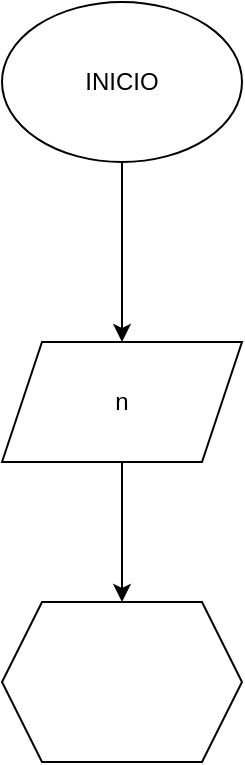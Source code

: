 <mxfile>
    <diagram id="H2UtNh--RNS6ShYD8rsB" name="Página-1">
        <mxGraphModel dx="576" dy="480" grid="1" gridSize="10" guides="1" tooltips="1" connect="1" arrows="1" fold="1" page="1" pageScale="1" pageWidth="850" pageHeight="1100" math="0" shadow="0">
            <root>
                <mxCell id="0"/>
                <mxCell id="1" parent="0"/>
                <mxCell id="5" value="" style="edgeStyle=none;html=1;" edge="1" parent="1" source="2" target="4">
                    <mxGeometry relative="1" as="geometry"/>
                </mxCell>
                <mxCell id="2" value="INICIO" style="ellipse;whiteSpace=wrap;html=1;" vertex="1" parent="1">
                    <mxGeometry x="240" y="60" width="120" height="80" as="geometry"/>
                </mxCell>
                <mxCell id="7" value="" style="edgeStyle=none;html=1;" edge="1" parent="1" source="4" target="6">
                    <mxGeometry relative="1" as="geometry"/>
                </mxCell>
                <mxCell id="4" value="n" style="shape=parallelogram;perimeter=parallelogramPerimeter;whiteSpace=wrap;html=1;fixedSize=1;" vertex="1" parent="1">
                    <mxGeometry x="240" y="230" width="120" height="60" as="geometry"/>
                </mxCell>
                <mxCell id="6" value="" style="shape=hexagon;perimeter=hexagonPerimeter2;whiteSpace=wrap;html=1;fixedSize=1;" vertex="1" parent="1">
                    <mxGeometry x="240" y="360" width="120" height="80" as="geometry"/>
                </mxCell>
            </root>
        </mxGraphModel>
    </diagram>
</mxfile>